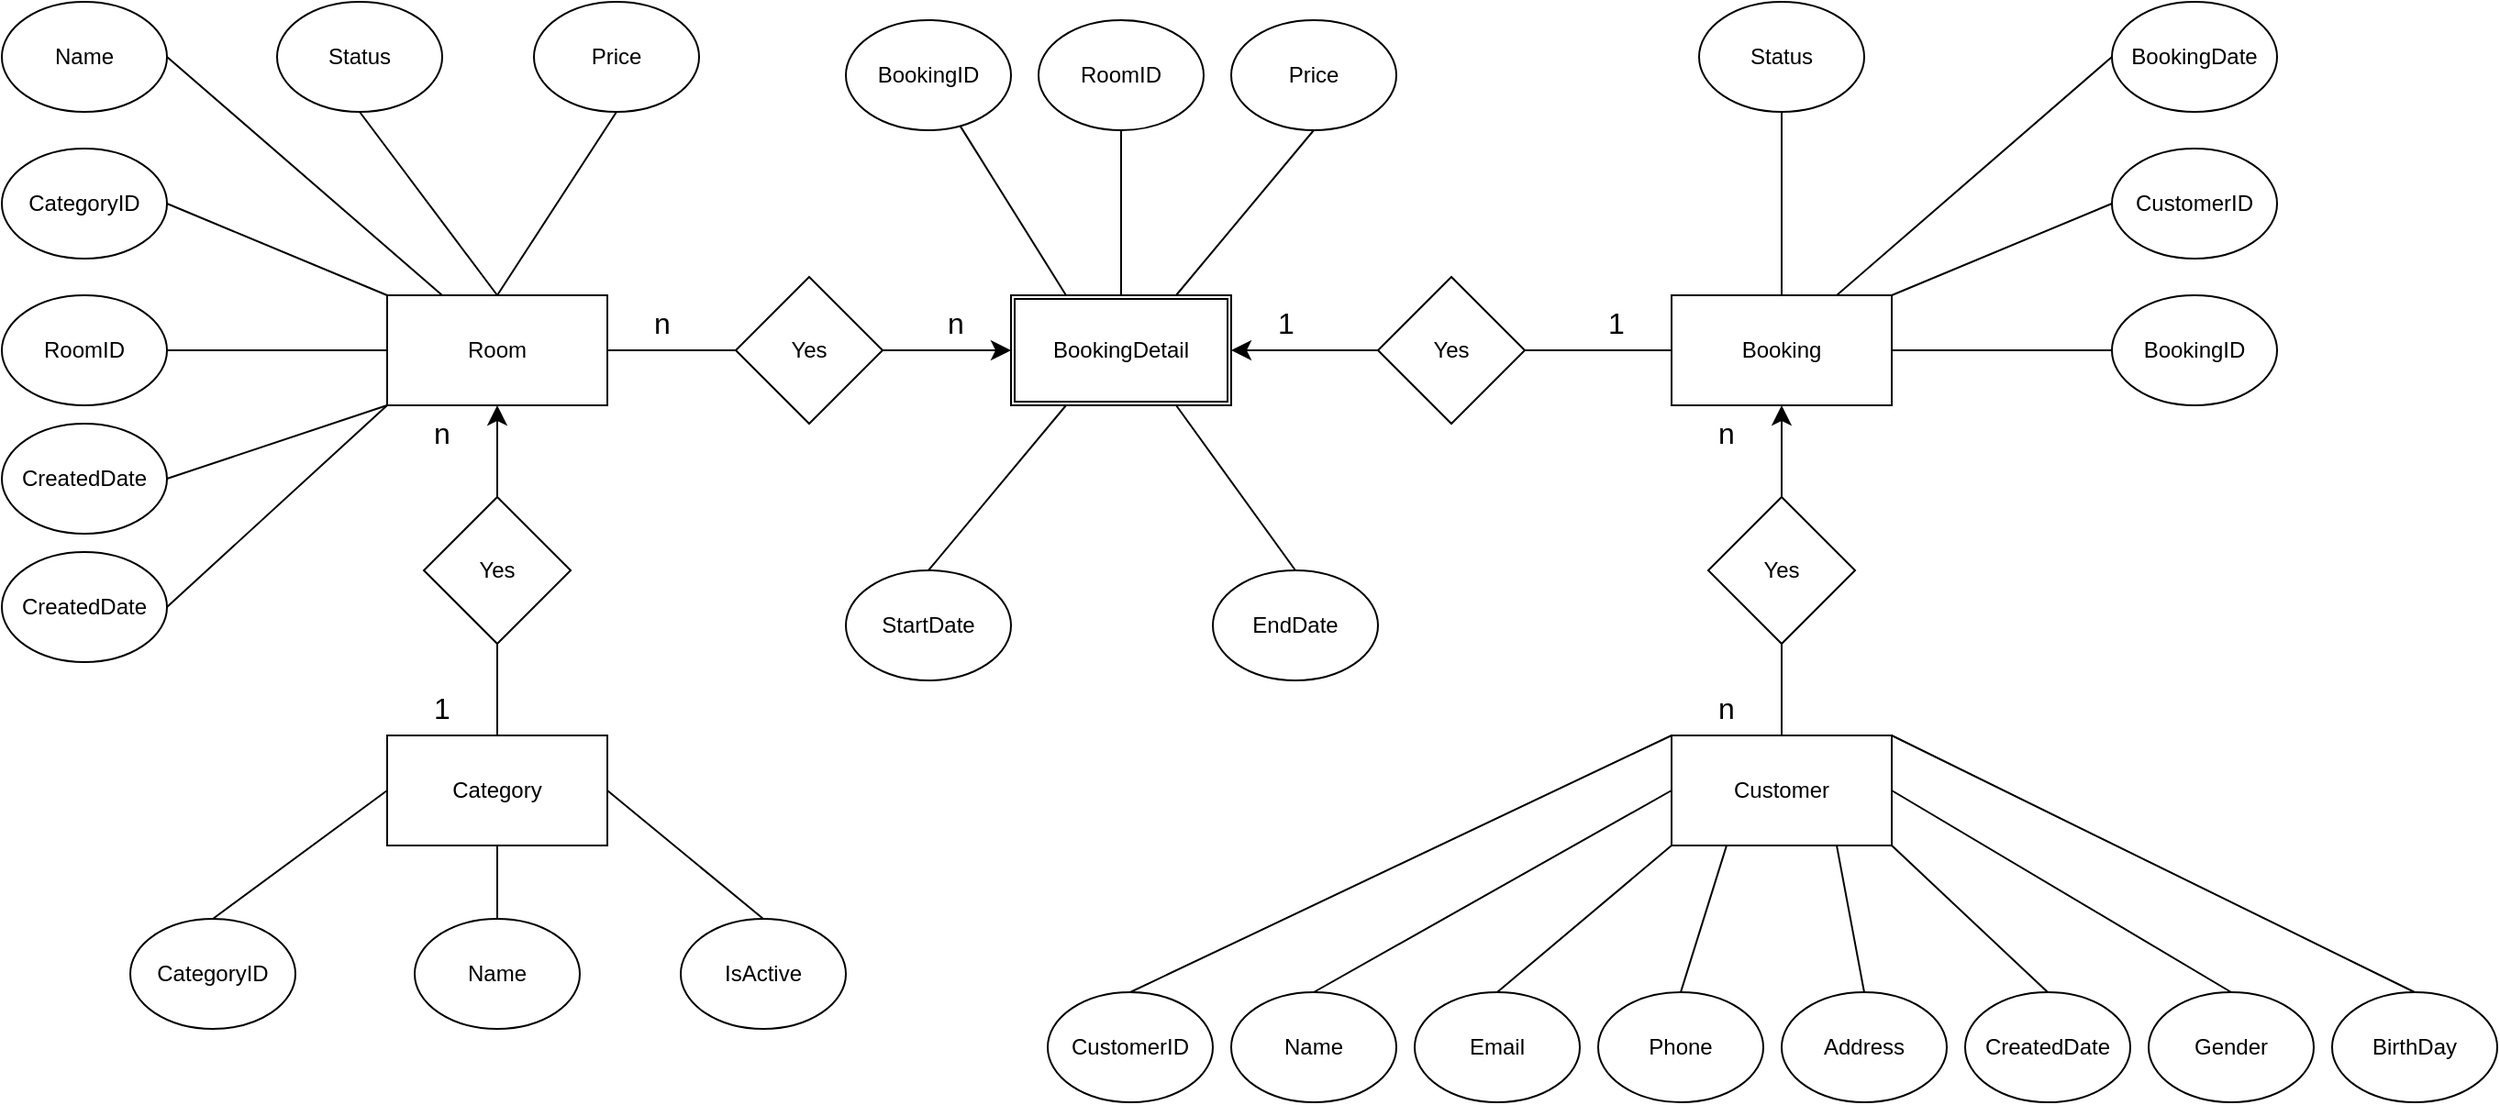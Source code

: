 <mxfile version="24.4.0" type="github">
  <diagram name="Page-1" id="xjIC--r6cL_pU_NU74aj">
    <mxGraphModel dx="1499" dy="676" grid="1" gridSize="10" guides="1" tooltips="1" connect="1" arrows="1" fold="1" page="0" pageScale="1" pageWidth="850" pageHeight="1100" math="0" shadow="0">
      <root>
        <mxCell id="0" />
        <mxCell id="1" parent="0" />
        <mxCell id="Fe_Hw41XmbrDWnrLapu--1" value="Room" style="rounded=0;whiteSpace=wrap;html=1;" vertex="1" parent="1">
          <mxGeometry x="-10" y="390" width="120" height="60" as="geometry" />
        </mxCell>
        <mxCell id="Fe_Hw41XmbrDWnrLapu--2" value="Category" style="rounded=0;whiteSpace=wrap;html=1;" vertex="1" parent="1">
          <mxGeometry x="-10" y="630" width="120" height="60" as="geometry" />
        </mxCell>
        <mxCell id="Fe_Hw41XmbrDWnrLapu--3" value="Booking" style="rounded=0;whiteSpace=wrap;html=1;" vertex="1" parent="1">
          <mxGeometry x="690" y="390" width="120" height="60" as="geometry" />
        </mxCell>
        <mxCell id="Fe_Hw41XmbrDWnrLapu--4" value="Customer" style="rounded=0;whiteSpace=wrap;html=1;" vertex="1" parent="1">
          <mxGeometry x="690" y="630" width="120" height="60" as="geometry" />
        </mxCell>
        <mxCell id="Fe_Hw41XmbrDWnrLapu--5" value="BookingDetail" style="shape=ext;double=1;rounded=0;whiteSpace=wrap;html=1;" vertex="1" parent="1">
          <mxGeometry x="330" y="390" width="120" height="60" as="geometry" />
        </mxCell>
        <mxCell id="Fe_Hw41XmbrDWnrLapu--8" value="" style="edgeStyle=none;curved=1;rounded=0;orthogonalLoop=1;jettySize=auto;html=1;fontSize=12;startSize=8;endSize=8;" edge="1" parent="1" source="Fe_Hw41XmbrDWnrLapu--6" target="Fe_Hw41XmbrDWnrLapu--1">
          <mxGeometry relative="1" as="geometry" />
        </mxCell>
        <mxCell id="Fe_Hw41XmbrDWnrLapu--6" value="Yes" style="rhombus;whiteSpace=wrap;html=1;" vertex="1" parent="1">
          <mxGeometry x="10" y="500" width="80" height="80" as="geometry" />
        </mxCell>
        <mxCell id="Fe_Hw41XmbrDWnrLapu--9" value="" style="endArrow=none;html=1;rounded=0;fontSize=12;startSize=8;endSize=8;curved=1;entryX=0.5;entryY=1;entryDx=0;entryDy=0;" edge="1" parent="1" target="Fe_Hw41XmbrDWnrLapu--6">
          <mxGeometry width="50" height="50" relative="1" as="geometry">
            <mxPoint x="50" y="630" as="sourcePoint" />
            <mxPoint x="100" y="580" as="targetPoint" />
          </mxGeometry>
        </mxCell>
        <mxCell id="Fe_Hw41XmbrDWnrLapu--10" value="" style="edgeStyle=none;curved=1;rounded=0;orthogonalLoop=1;jettySize=auto;html=1;fontSize=12;startSize=8;endSize=8;" edge="1" parent="1" source="Fe_Hw41XmbrDWnrLapu--11">
          <mxGeometry relative="1" as="geometry">
            <mxPoint x="750" y="450" as="targetPoint" />
          </mxGeometry>
        </mxCell>
        <mxCell id="Fe_Hw41XmbrDWnrLapu--11" value="Yes" style="rhombus;whiteSpace=wrap;html=1;" vertex="1" parent="1">
          <mxGeometry x="710" y="500" width="80" height="80" as="geometry" />
        </mxCell>
        <mxCell id="Fe_Hw41XmbrDWnrLapu--12" value="" style="endArrow=none;html=1;rounded=0;fontSize=12;startSize=8;endSize=8;curved=1;entryX=0.5;entryY=1;entryDx=0;entryDy=0;" edge="1" parent="1" target="Fe_Hw41XmbrDWnrLapu--11">
          <mxGeometry width="50" height="50" relative="1" as="geometry">
            <mxPoint x="750" y="630" as="sourcePoint" />
            <mxPoint x="800" y="580" as="targetPoint" />
          </mxGeometry>
        </mxCell>
        <mxCell id="Fe_Hw41XmbrDWnrLapu--16" value="" style="edgeStyle=none;curved=1;rounded=0;orthogonalLoop=1;jettySize=auto;html=1;fontSize=12;startSize=8;endSize=8;" edge="1" parent="1" source="Fe_Hw41XmbrDWnrLapu--14" target="Fe_Hw41XmbrDWnrLapu--5">
          <mxGeometry relative="1" as="geometry" />
        </mxCell>
        <mxCell id="Fe_Hw41XmbrDWnrLapu--14" value="Yes" style="rhombus;whiteSpace=wrap;html=1;direction=east;" vertex="1" parent="1">
          <mxGeometry x="530" y="380" width="80" height="80" as="geometry" />
        </mxCell>
        <mxCell id="Fe_Hw41XmbrDWnrLapu--15" value="" style="endArrow=none;html=1;rounded=0;fontSize=12;startSize=8;endSize=8;curved=1;entryX=1;entryY=0.5;entryDx=0;entryDy=0;" edge="1" parent="1" target="Fe_Hw41XmbrDWnrLapu--14">
          <mxGeometry width="50" height="50" relative="1" as="geometry">
            <mxPoint x="690" y="420" as="sourcePoint" />
            <mxPoint x="580" y="490" as="targetPoint" />
          </mxGeometry>
        </mxCell>
        <mxCell id="Fe_Hw41XmbrDWnrLapu--20" value="" style="edgeStyle=none;curved=1;rounded=0;orthogonalLoop=1;jettySize=auto;html=1;fontSize=12;startSize=8;endSize=8;" edge="1" parent="1" source="Fe_Hw41XmbrDWnrLapu--18" target="Fe_Hw41XmbrDWnrLapu--5">
          <mxGeometry relative="1" as="geometry" />
        </mxCell>
        <mxCell id="Fe_Hw41XmbrDWnrLapu--18" value="Yes" style="rhombus;whiteSpace=wrap;html=1;" vertex="1" parent="1">
          <mxGeometry x="180" y="380" width="80" height="80" as="geometry" />
        </mxCell>
        <mxCell id="Fe_Hw41XmbrDWnrLapu--19" value="" style="endArrow=none;html=1;rounded=0;fontSize=12;startSize=8;endSize=8;curved=1;entryX=1;entryY=0.5;entryDx=0;entryDy=0;exitX=0;exitY=0.5;exitDx=0;exitDy=0;" edge="1" parent="1" target="Fe_Hw41XmbrDWnrLapu--1" source="Fe_Hw41XmbrDWnrLapu--18">
          <mxGeometry width="50" height="50" relative="1" as="geometry">
            <mxPoint x="220" y="510" as="sourcePoint" />
            <mxPoint x="270" y="460" as="targetPoint" />
          </mxGeometry>
        </mxCell>
        <mxCell id="Fe_Hw41XmbrDWnrLapu--21" value="CategoryID" style="ellipse;whiteSpace=wrap;html=1;" vertex="1" parent="1">
          <mxGeometry x="-150" y="730" width="90" height="60" as="geometry" />
        </mxCell>
        <mxCell id="Fe_Hw41XmbrDWnrLapu--22" value="" style="endArrow=none;html=1;rounded=0;fontSize=12;startSize=8;endSize=8;curved=1;exitX=0.5;exitY=0;exitDx=0;exitDy=0;entryX=0;entryY=0.5;entryDx=0;entryDy=0;" edge="1" parent="1" source="Fe_Hw41XmbrDWnrLapu--21" target="Fe_Hw41XmbrDWnrLapu--2">
          <mxGeometry width="50" height="50" relative="1" as="geometry">
            <mxPoint x="-120" y="750" as="sourcePoint" />
            <mxPoint x="-70" y="700" as="targetPoint" />
          </mxGeometry>
        </mxCell>
        <mxCell id="Fe_Hw41XmbrDWnrLapu--23" value="Name" style="ellipse;whiteSpace=wrap;html=1;" vertex="1" parent="1">
          <mxGeometry x="5" y="730" width="90" height="60" as="geometry" />
        </mxCell>
        <mxCell id="Fe_Hw41XmbrDWnrLapu--24" value="" style="endArrow=none;html=1;rounded=0;fontSize=12;startSize=8;endSize=8;curved=1;exitX=0.5;exitY=0;exitDx=0;exitDy=0;entryX=0.5;entryY=1;entryDx=0;entryDy=0;" edge="1" parent="1" source="Fe_Hw41XmbrDWnrLapu--23" target="Fe_Hw41XmbrDWnrLapu--2">
          <mxGeometry width="50" height="50" relative="1" as="geometry">
            <mxPoint x="-10" y="750" as="sourcePoint" />
            <mxPoint x="100" y="660" as="targetPoint" />
          </mxGeometry>
        </mxCell>
        <mxCell id="Fe_Hw41XmbrDWnrLapu--25" value="IsActive" style="ellipse;whiteSpace=wrap;html=1;" vertex="1" parent="1">
          <mxGeometry x="150" y="730" width="90" height="60" as="geometry" />
        </mxCell>
        <mxCell id="Fe_Hw41XmbrDWnrLapu--26" value="" style="endArrow=none;html=1;rounded=0;fontSize=12;startSize=8;endSize=8;curved=1;exitX=0.5;exitY=0;exitDx=0;exitDy=0;entryX=1;entryY=0.5;entryDx=0;entryDy=0;" edge="1" parent="1" source="Fe_Hw41XmbrDWnrLapu--25" target="Fe_Hw41XmbrDWnrLapu--2">
          <mxGeometry width="50" height="50" relative="1" as="geometry">
            <mxPoint x="180" y="750" as="sourcePoint" />
            <mxPoint x="120" y="660" as="targetPoint" />
          </mxGeometry>
        </mxCell>
        <mxCell id="Fe_Hw41XmbrDWnrLapu--27" style="edgeStyle=none;curved=1;rounded=0;orthogonalLoop=1;jettySize=auto;html=1;entryX=1;entryY=0.5;entryDx=0;entryDy=0;fontSize=12;startSize=8;endSize=8;" edge="1" parent="1" source="Fe_Hw41XmbrDWnrLapu--2" target="Fe_Hw41XmbrDWnrLapu--2">
          <mxGeometry relative="1" as="geometry" />
        </mxCell>
        <mxCell id="Fe_Hw41XmbrDWnrLapu--28" value="CustomerID" style="ellipse;whiteSpace=wrap;html=1;" vertex="1" parent="1">
          <mxGeometry x="350" y="770" width="90" height="60" as="geometry" />
        </mxCell>
        <mxCell id="Fe_Hw41XmbrDWnrLapu--29" value="" style="endArrow=none;html=1;rounded=0;fontSize=12;startSize=8;endSize=8;curved=1;exitX=0.5;exitY=0;exitDx=0;exitDy=0;entryX=0;entryY=0;entryDx=0;entryDy=0;" edge="1" parent="1" source="Fe_Hw41XmbrDWnrLapu--28" target="Fe_Hw41XmbrDWnrLapu--4">
          <mxGeometry width="50" height="50" relative="1" as="geometry">
            <mxPoint x="500" y="790" as="sourcePoint" />
            <mxPoint x="560" y="730" as="targetPoint" />
          </mxGeometry>
        </mxCell>
        <mxCell id="Fe_Hw41XmbrDWnrLapu--30" value="Name" style="ellipse;whiteSpace=wrap;html=1;" vertex="1" parent="1">
          <mxGeometry x="450" y="770" width="90" height="60" as="geometry" />
        </mxCell>
        <mxCell id="Fe_Hw41XmbrDWnrLapu--31" value="" style="endArrow=none;html=1;rounded=0;fontSize=12;startSize=8;endSize=8;curved=1;exitX=0.5;exitY=0;exitDx=0;exitDy=0;entryX=0;entryY=0.5;entryDx=0;entryDy=0;" edge="1" parent="1" source="Fe_Hw41XmbrDWnrLapu--30" target="Fe_Hw41XmbrDWnrLapu--4">
          <mxGeometry width="50" height="50" relative="1" as="geometry">
            <mxPoint x="610" y="790" as="sourcePoint" />
            <mxPoint x="670" y="730" as="targetPoint" />
          </mxGeometry>
        </mxCell>
        <mxCell id="Fe_Hw41XmbrDWnrLapu--32" value="Email" style="ellipse;whiteSpace=wrap;html=1;" vertex="1" parent="1">
          <mxGeometry x="550" y="770" width="90" height="60" as="geometry" />
        </mxCell>
        <mxCell id="Fe_Hw41XmbrDWnrLapu--33" value="" style="endArrow=none;html=1;rounded=0;fontSize=12;startSize=8;endSize=8;curved=1;exitX=0.5;exitY=0;exitDx=0;exitDy=0;entryX=0;entryY=1;entryDx=0;entryDy=0;" edge="1" parent="1" source="Fe_Hw41XmbrDWnrLapu--32" target="Fe_Hw41XmbrDWnrLapu--4">
          <mxGeometry width="50" height="50" relative="1" as="geometry">
            <mxPoint x="710" y="790" as="sourcePoint" />
            <mxPoint x="770" y="730" as="targetPoint" />
          </mxGeometry>
        </mxCell>
        <mxCell id="Fe_Hw41XmbrDWnrLapu--34" value="Phone" style="ellipse;whiteSpace=wrap;html=1;" vertex="1" parent="1">
          <mxGeometry x="650" y="770" width="90" height="60" as="geometry" />
        </mxCell>
        <mxCell id="Fe_Hw41XmbrDWnrLapu--35" value="" style="endArrow=none;html=1;rounded=0;fontSize=12;startSize=8;endSize=8;curved=1;exitX=0.5;exitY=0;exitDx=0;exitDy=0;entryX=0.25;entryY=1;entryDx=0;entryDy=0;" edge="1" parent="1" source="Fe_Hw41XmbrDWnrLapu--34" target="Fe_Hw41XmbrDWnrLapu--4">
          <mxGeometry width="50" height="50" relative="1" as="geometry">
            <mxPoint x="710" y="790" as="sourcePoint" />
            <mxPoint x="770" y="730" as="targetPoint" />
          </mxGeometry>
        </mxCell>
        <mxCell id="Fe_Hw41XmbrDWnrLapu--36" value="Address" style="ellipse;whiteSpace=wrap;html=1;" vertex="1" parent="1">
          <mxGeometry x="750" y="770" width="90" height="60" as="geometry" />
        </mxCell>
        <mxCell id="Fe_Hw41XmbrDWnrLapu--37" value="" style="endArrow=none;html=1;rounded=0;fontSize=12;startSize=8;endSize=8;curved=1;exitX=0.5;exitY=0;exitDx=0;exitDy=0;entryX=0.75;entryY=1;entryDx=0;entryDy=0;" edge="1" parent="1" source="Fe_Hw41XmbrDWnrLapu--36" target="Fe_Hw41XmbrDWnrLapu--4">
          <mxGeometry width="50" height="50" relative="1" as="geometry">
            <mxPoint x="800" y="790" as="sourcePoint" />
            <mxPoint x="860" y="730" as="targetPoint" />
          </mxGeometry>
        </mxCell>
        <mxCell id="Fe_Hw41XmbrDWnrLapu--38" value="CreatedDate" style="ellipse;whiteSpace=wrap;html=1;" vertex="1" parent="1">
          <mxGeometry x="850" y="770" width="90" height="60" as="geometry" />
        </mxCell>
        <mxCell id="Fe_Hw41XmbrDWnrLapu--39" value="" style="endArrow=none;html=1;rounded=0;fontSize=12;startSize=8;endSize=8;curved=1;exitX=0.5;exitY=0;exitDx=0;exitDy=0;entryX=1;entryY=1;entryDx=0;entryDy=0;" edge="1" parent="1" source="Fe_Hw41XmbrDWnrLapu--38" target="Fe_Hw41XmbrDWnrLapu--4">
          <mxGeometry width="50" height="50" relative="1" as="geometry">
            <mxPoint x="880" y="790" as="sourcePoint" />
            <mxPoint x="940" y="730" as="targetPoint" />
          </mxGeometry>
        </mxCell>
        <mxCell id="Fe_Hw41XmbrDWnrLapu--40" value="Gender" style="ellipse;whiteSpace=wrap;html=1;" vertex="1" parent="1">
          <mxGeometry x="950" y="770" width="90" height="60" as="geometry" />
        </mxCell>
        <mxCell id="Fe_Hw41XmbrDWnrLapu--41" value="" style="endArrow=none;html=1;rounded=0;fontSize=12;startSize=8;endSize=8;curved=1;exitX=0.5;exitY=0;exitDx=0;exitDy=0;entryX=1;entryY=0.5;entryDx=0;entryDy=0;" edge="1" parent="1" source="Fe_Hw41XmbrDWnrLapu--40" target="Fe_Hw41XmbrDWnrLapu--4">
          <mxGeometry width="50" height="50" relative="1" as="geometry">
            <mxPoint x="980" y="790" as="sourcePoint" />
            <mxPoint x="910" y="690" as="targetPoint" />
          </mxGeometry>
        </mxCell>
        <mxCell id="Fe_Hw41XmbrDWnrLapu--42" value="BirthDay" style="ellipse;whiteSpace=wrap;html=1;" vertex="1" parent="1">
          <mxGeometry x="1050" y="770" width="90" height="60" as="geometry" />
        </mxCell>
        <mxCell id="Fe_Hw41XmbrDWnrLapu--43" value="" style="endArrow=none;html=1;rounded=0;fontSize=12;startSize=8;endSize=8;curved=1;exitX=0.5;exitY=0;exitDx=0;exitDy=0;entryX=1;entryY=0;entryDx=0;entryDy=0;" edge="1" parent="1" source="Fe_Hw41XmbrDWnrLapu--42" target="Fe_Hw41XmbrDWnrLapu--4">
          <mxGeometry width="50" height="50" relative="1" as="geometry">
            <mxPoint x="1080" y="790" as="sourcePoint" />
            <mxPoint x="1010" y="690" as="targetPoint" />
          </mxGeometry>
        </mxCell>
        <mxCell id="Fe_Hw41XmbrDWnrLapu--44" value="RoomID" style="ellipse;whiteSpace=wrap;html=1;" vertex="1" parent="1">
          <mxGeometry x="-220" y="390" width="90" height="60" as="geometry" />
        </mxCell>
        <mxCell id="Fe_Hw41XmbrDWnrLapu--45" value="" style="endArrow=none;html=1;rounded=0;fontSize=12;startSize=8;endSize=8;curved=1;exitX=0;exitY=0.5;exitDx=0;exitDy=0;entryX=1;entryY=0.5;entryDx=0;entryDy=0;" edge="1" parent="1" source="Fe_Hw41XmbrDWnrLapu--1" target="Fe_Hw41XmbrDWnrLapu--44">
          <mxGeometry width="50" height="50" relative="1" as="geometry">
            <mxPoint x="-180" y="430" as="sourcePoint" />
            <mxPoint x="-250" y="330" as="targetPoint" />
          </mxGeometry>
        </mxCell>
        <mxCell id="Fe_Hw41XmbrDWnrLapu--47" value="CategoryID" style="ellipse;whiteSpace=wrap;html=1;" vertex="1" parent="1">
          <mxGeometry x="-220" y="310" width="90" height="60" as="geometry" />
        </mxCell>
        <mxCell id="Fe_Hw41XmbrDWnrLapu--48" value="" style="endArrow=none;html=1;rounded=0;fontSize=12;startSize=8;endSize=8;curved=1;exitX=0;exitY=0;exitDx=0;exitDy=0;entryX=1;entryY=0.5;entryDx=0;entryDy=0;" edge="1" parent="1" target="Fe_Hw41XmbrDWnrLapu--47" source="Fe_Hw41XmbrDWnrLapu--1">
          <mxGeometry width="50" height="50" relative="1" as="geometry">
            <mxPoint x="-20" y="350" as="sourcePoint" />
            <mxPoint x="-250" y="300" as="targetPoint" />
          </mxGeometry>
        </mxCell>
        <mxCell id="Fe_Hw41XmbrDWnrLapu--49" value="Name" style="ellipse;whiteSpace=wrap;html=1;" vertex="1" parent="1">
          <mxGeometry x="-220" y="230" width="90" height="60" as="geometry" />
        </mxCell>
        <mxCell id="Fe_Hw41XmbrDWnrLapu--50" value="" style="endArrow=none;html=1;rounded=0;fontSize=12;startSize=8;endSize=8;curved=1;exitX=0.25;exitY=0;exitDx=0;exitDy=0;entryX=1;entryY=0.5;entryDx=0;entryDy=0;" edge="1" parent="1" target="Fe_Hw41XmbrDWnrLapu--49" source="Fe_Hw41XmbrDWnrLapu--1">
          <mxGeometry width="50" height="50" relative="1" as="geometry">
            <mxPoint x="-10" y="250" as="sourcePoint" />
            <mxPoint x="-250" y="160" as="targetPoint" />
          </mxGeometry>
        </mxCell>
        <mxCell id="Fe_Hw41XmbrDWnrLapu--51" value="Status" style="ellipse;whiteSpace=wrap;html=1;" vertex="1" parent="1">
          <mxGeometry x="-70" y="230" width="90" height="60" as="geometry" />
        </mxCell>
        <mxCell id="Fe_Hw41XmbrDWnrLapu--52" value="" style="endArrow=none;html=1;rounded=0;fontSize=12;startSize=8;endSize=8;curved=1;exitX=0.5;exitY=0;exitDx=0;exitDy=0;entryX=0.5;entryY=1;entryDx=0;entryDy=0;" edge="1" parent="1" target="Fe_Hw41XmbrDWnrLapu--51" source="Fe_Hw41XmbrDWnrLapu--1">
          <mxGeometry width="50" height="50" relative="1" as="geometry">
            <mxPoint x="130" y="250" as="sourcePoint" />
            <mxPoint x="-110" y="160" as="targetPoint" />
          </mxGeometry>
        </mxCell>
        <mxCell id="Fe_Hw41XmbrDWnrLapu--53" value="Price" style="ellipse;whiteSpace=wrap;html=1;" vertex="1" parent="1">
          <mxGeometry x="70" y="230" width="90" height="60" as="geometry" />
        </mxCell>
        <mxCell id="Fe_Hw41XmbrDWnrLapu--54" value="" style="endArrow=none;html=1;rounded=0;fontSize=12;startSize=8;endSize=8;curved=1;exitX=0.5;exitY=0;exitDx=0;exitDy=0;entryX=0.5;entryY=1;entryDx=0;entryDy=0;" edge="1" parent="1" target="Fe_Hw41XmbrDWnrLapu--53" source="Fe_Hw41XmbrDWnrLapu--1">
          <mxGeometry width="50" height="50" relative="1" as="geometry">
            <mxPoint x="250" y="240" as="sourcePoint" />
            <mxPoint x="10" y="150" as="targetPoint" />
          </mxGeometry>
        </mxCell>
        <mxCell id="Fe_Hw41XmbrDWnrLapu--57" value="BookingID" style="ellipse;whiteSpace=wrap;html=1;" vertex="1" parent="1">
          <mxGeometry x="930" y="390" width="90" height="60" as="geometry" />
        </mxCell>
        <mxCell id="Fe_Hw41XmbrDWnrLapu--58" value="" style="endArrow=none;html=1;rounded=0;fontSize=12;startSize=8;endSize=8;curved=1;exitX=0;exitY=0.5;exitDx=0;exitDy=0;entryX=1;entryY=0.5;entryDx=0;entryDy=0;" edge="1" parent="1" target="Fe_Hw41XmbrDWnrLapu--3" source="Fe_Hw41XmbrDWnrLapu--57">
          <mxGeometry width="50" height="50" relative="1" as="geometry">
            <mxPoint x="1140" y="420" as="sourcePoint" />
            <mxPoint x="900" y="330" as="targetPoint" />
          </mxGeometry>
        </mxCell>
        <mxCell id="Fe_Hw41XmbrDWnrLapu--59" value="CustomerID" style="ellipse;whiteSpace=wrap;html=1;" vertex="1" parent="1">
          <mxGeometry x="930" y="310" width="90" height="60" as="geometry" />
        </mxCell>
        <mxCell id="Fe_Hw41XmbrDWnrLapu--60" value="" style="endArrow=none;html=1;rounded=0;fontSize=12;startSize=8;endSize=8;curved=1;exitX=0;exitY=0.5;exitDx=0;exitDy=0;entryX=1;entryY=0;entryDx=0;entryDy=0;" edge="1" parent="1" source="Fe_Hw41XmbrDWnrLapu--59" target="Fe_Hw41XmbrDWnrLapu--3">
          <mxGeometry width="50" height="50" relative="1" as="geometry">
            <mxPoint x="1140" y="340" as="sourcePoint" />
            <mxPoint x="810" y="340" as="targetPoint" />
          </mxGeometry>
        </mxCell>
        <mxCell id="Fe_Hw41XmbrDWnrLapu--61" value="BookingDate" style="ellipse;whiteSpace=wrap;html=1;" vertex="1" parent="1">
          <mxGeometry x="930" y="230" width="90" height="60" as="geometry" />
        </mxCell>
        <mxCell id="Fe_Hw41XmbrDWnrLapu--62" value="" style="endArrow=none;html=1;rounded=0;fontSize=12;startSize=8;endSize=8;curved=1;exitX=0;exitY=0.5;exitDx=0;exitDy=0;entryX=0.75;entryY=0;entryDx=0;entryDy=0;" edge="1" parent="1" source="Fe_Hw41XmbrDWnrLapu--61" target="Fe_Hw41XmbrDWnrLapu--3">
          <mxGeometry width="50" height="50" relative="1" as="geometry">
            <mxPoint x="1140" y="260" as="sourcePoint" />
            <mxPoint x="810" y="260" as="targetPoint" />
          </mxGeometry>
        </mxCell>
        <mxCell id="Fe_Hw41XmbrDWnrLapu--65" value="Status" style="ellipse;whiteSpace=wrap;html=1;" vertex="1" parent="1">
          <mxGeometry x="705" y="230" width="90" height="60" as="geometry" />
        </mxCell>
        <mxCell id="Fe_Hw41XmbrDWnrLapu--66" value="" style="endArrow=none;html=1;rounded=0;fontSize=12;startSize=8;endSize=8;curved=1;exitX=0.5;exitY=0;exitDx=0;exitDy=0;entryX=0.5;entryY=1;entryDx=0;entryDy=0;" edge="1" parent="1" source="Fe_Hw41XmbrDWnrLapu--3" target="Fe_Hw41XmbrDWnrLapu--65">
          <mxGeometry width="50" height="50" relative="1" as="geometry">
            <mxPoint x="850" y="260" as="sourcePoint" />
            <mxPoint x="520" y="260" as="targetPoint" />
          </mxGeometry>
        </mxCell>
        <mxCell id="Fe_Hw41XmbrDWnrLapu--67" value="BookingID" style="ellipse;whiteSpace=wrap;html=1;" vertex="1" parent="1">
          <mxGeometry x="240" y="240" width="90" height="60" as="geometry" />
        </mxCell>
        <mxCell id="Fe_Hw41XmbrDWnrLapu--68" value="" style="endArrow=none;html=1;rounded=0;fontSize=12;startSize=8;endSize=8;curved=1;exitX=0.25;exitY=0;exitDx=0;exitDy=0;" edge="1" parent="1" source="Fe_Hw41XmbrDWnrLapu--5" target="Fe_Hw41XmbrDWnrLapu--67">
          <mxGeometry width="50" height="50" relative="1" as="geometry">
            <mxPoint x="370" y="390" as="sourcePoint" />
            <mxPoint x="210" y="260" as="targetPoint" />
          </mxGeometry>
        </mxCell>
        <mxCell id="Fe_Hw41XmbrDWnrLapu--69" value="RoomID" style="ellipse;whiteSpace=wrap;html=1;" vertex="1" parent="1">
          <mxGeometry x="345" y="240" width="90" height="60" as="geometry" />
        </mxCell>
        <mxCell id="Fe_Hw41XmbrDWnrLapu--70" value="" style="endArrow=none;html=1;rounded=0;fontSize=12;startSize=8;endSize=8;curved=1;entryX=0.5;entryY=0;entryDx=0;entryDy=0;exitX=0.5;exitY=1;exitDx=0;exitDy=0;" edge="1" parent="1" source="Fe_Hw41XmbrDWnrLapu--69" target="Fe_Hw41XmbrDWnrLapu--5">
          <mxGeometry width="50" height="50" relative="1" as="geometry">
            <mxPoint x="460" y="320" as="sourcePoint" />
            <mxPoint x="320" y="240" as="targetPoint" />
          </mxGeometry>
        </mxCell>
        <mxCell id="Fe_Hw41XmbrDWnrLapu--71" value="Price" style="ellipse;whiteSpace=wrap;html=1;" vertex="1" parent="1">
          <mxGeometry x="450" y="240" width="90" height="60" as="geometry" />
        </mxCell>
        <mxCell id="Fe_Hw41XmbrDWnrLapu--72" value="" style="endArrow=none;html=1;rounded=0;fontSize=12;startSize=8;endSize=8;curved=1;entryX=0.5;entryY=1;entryDx=0;entryDy=0;exitX=0.75;exitY=0;exitDx=0;exitDy=0;" edge="1" parent="1" source="Fe_Hw41XmbrDWnrLapu--5" target="Fe_Hw41XmbrDWnrLapu--71">
          <mxGeometry width="50" height="50" relative="1" as="geometry">
            <mxPoint x="490" y="310" as="sourcePoint" />
            <mxPoint x="380" y="240" as="targetPoint" />
          </mxGeometry>
        </mxCell>
        <mxCell id="Fe_Hw41XmbrDWnrLapu--73" value="StartDate" style="ellipse;whiteSpace=wrap;html=1;" vertex="1" parent="1">
          <mxGeometry x="240" y="540" width="90" height="60" as="geometry" />
        </mxCell>
        <mxCell id="Fe_Hw41XmbrDWnrLapu--74" value="" style="endArrow=none;html=1;rounded=0;fontSize=12;startSize=8;endSize=8;curved=1;exitX=0.5;exitY=0;exitDx=0;exitDy=0;entryX=0.25;entryY=1;entryDx=0;entryDy=0;" edge="1" parent="1" source="Fe_Hw41XmbrDWnrLapu--73" target="Fe_Hw41XmbrDWnrLapu--5">
          <mxGeometry width="50" height="50" relative="1" as="geometry">
            <mxPoint x="500" y="570" as="sourcePoint" />
            <mxPoint x="380" y="470" as="targetPoint" />
          </mxGeometry>
        </mxCell>
        <mxCell id="Fe_Hw41XmbrDWnrLapu--75" value="EndDate" style="ellipse;whiteSpace=wrap;html=1;" vertex="1" parent="1">
          <mxGeometry x="440" y="540" width="90" height="60" as="geometry" />
        </mxCell>
        <mxCell id="Fe_Hw41XmbrDWnrLapu--76" value="" style="endArrow=none;html=1;rounded=0;fontSize=12;startSize=8;endSize=8;curved=1;exitX=0.5;exitY=0;exitDx=0;exitDy=0;entryX=0.75;entryY=1;entryDx=0;entryDy=0;" edge="1" parent="1" source="Fe_Hw41XmbrDWnrLapu--75" target="Fe_Hw41XmbrDWnrLapu--5">
          <mxGeometry width="50" height="50" relative="1" as="geometry">
            <mxPoint x="620" y="570" as="sourcePoint" />
            <mxPoint x="370" y="450" as="targetPoint" />
          </mxGeometry>
        </mxCell>
        <mxCell id="Fe_Hw41XmbrDWnrLapu--77" value="n" style="text;html=1;align=center;verticalAlign=middle;whiteSpace=wrap;rounded=0;fontSize=16;" vertex="1" parent="1">
          <mxGeometry x="690" y="600" width="60" height="30" as="geometry" />
        </mxCell>
        <mxCell id="Fe_Hw41XmbrDWnrLapu--78" value="n" style="text;html=1;align=center;verticalAlign=middle;whiteSpace=wrap;rounded=0;fontSize=16;" vertex="1" parent="1">
          <mxGeometry x="690" y="450" width="60" height="30" as="geometry" />
        </mxCell>
        <mxCell id="Fe_Hw41XmbrDWnrLapu--79" value="1" style="text;html=1;align=center;verticalAlign=middle;whiteSpace=wrap;rounded=0;fontSize=16;" vertex="1" parent="1">
          <mxGeometry x="-10" y="600" width="60" height="30" as="geometry" />
        </mxCell>
        <mxCell id="Fe_Hw41XmbrDWnrLapu--80" value="n" style="text;html=1;align=center;verticalAlign=middle;whiteSpace=wrap;rounded=0;fontSize=16;" vertex="1" parent="1">
          <mxGeometry x="-10" y="450" width="60" height="30" as="geometry" />
        </mxCell>
        <mxCell id="Fe_Hw41XmbrDWnrLapu--87" value="CreatedDate" style="ellipse;whiteSpace=wrap;html=1;" vertex="1" parent="1">
          <mxGeometry x="-220" y="460" width="90" height="60" as="geometry" />
        </mxCell>
        <mxCell id="Fe_Hw41XmbrDWnrLapu--88" value="" style="endArrow=none;html=1;rounded=0;fontSize=12;startSize=8;endSize=8;curved=1;exitX=0;exitY=1;exitDx=0;exitDy=0;entryX=1;entryY=0.5;entryDx=0;entryDy=0;" edge="1" parent="1" target="Fe_Hw41XmbrDWnrLapu--87" source="Fe_Hw41XmbrDWnrLapu--1">
          <mxGeometry width="50" height="50" relative="1" as="geometry">
            <mxPoint y="430" as="sourcePoint" />
            <mxPoint x="-240" y="340" as="targetPoint" />
          </mxGeometry>
        </mxCell>
        <mxCell id="Fe_Hw41XmbrDWnrLapu--89" value="CreatedDate" style="ellipse;whiteSpace=wrap;html=1;" vertex="1" parent="1">
          <mxGeometry x="-220" y="530" width="90" height="60" as="geometry" />
        </mxCell>
        <mxCell id="Fe_Hw41XmbrDWnrLapu--90" value="" style="endArrow=none;html=1;rounded=0;fontSize=12;startSize=8;endSize=8;curved=1;entryX=1;entryY=0.5;entryDx=0;entryDy=0;exitX=0;exitY=0;exitDx=0;exitDy=0;" edge="1" parent="1" target="Fe_Hw41XmbrDWnrLapu--89" source="Fe_Hw41XmbrDWnrLapu--80">
          <mxGeometry width="50" height="50" relative="1" as="geometry">
            <mxPoint x="-40" y="520" as="sourcePoint" />
            <mxPoint x="-280" y="440" as="targetPoint" />
          </mxGeometry>
        </mxCell>
        <mxCell id="Fe_Hw41XmbrDWnrLapu--91" value="1" style="text;html=1;align=center;verticalAlign=middle;whiteSpace=wrap;rounded=0;fontSize=16;" vertex="1" parent="1">
          <mxGeometry x="630" y="390" width="60" height="30" as="geometry" />
        </mxCell>
        <mxCell id="Fe_Hw41XmbrDWnrLapu--93" value="1" style="text;html=1;align=center;verticalAlign=middle;whiteSpace=wrap;rounded=0;fontSize=16;" vertex="1" parent="1">
          <mxGeometry x="450" y="390" width="60" height="30" as="geometry" />
        </mxCell>
        <mxCell id="Fe_Hw41XmbrDWnrLapu--95" value="n" style="text;html=1;align=center;verticalAlign=middle;whiteSpace=wrap;rounded=0;fontSize=16;" vertex="1" parent="1">
          <mxGeometry x="110" y="390" width="60" height="30" as="geometry" />
        </mxCell>
        <mxCell id="Fe_Hw41XmbrDWnrLapu--96" value="n" style="text;html=1;align=center;verticalAlign=middle;whiteSpace=wrap;rounded=0;fontSize=16;" vertex="1" parent="1">
          <mxGeometry x="270" y="390" width="60" height="30" as="geometry" />
        </mxCell>
      </root>
    </mxGraphModel>
  </diagram>
</mxfile>
